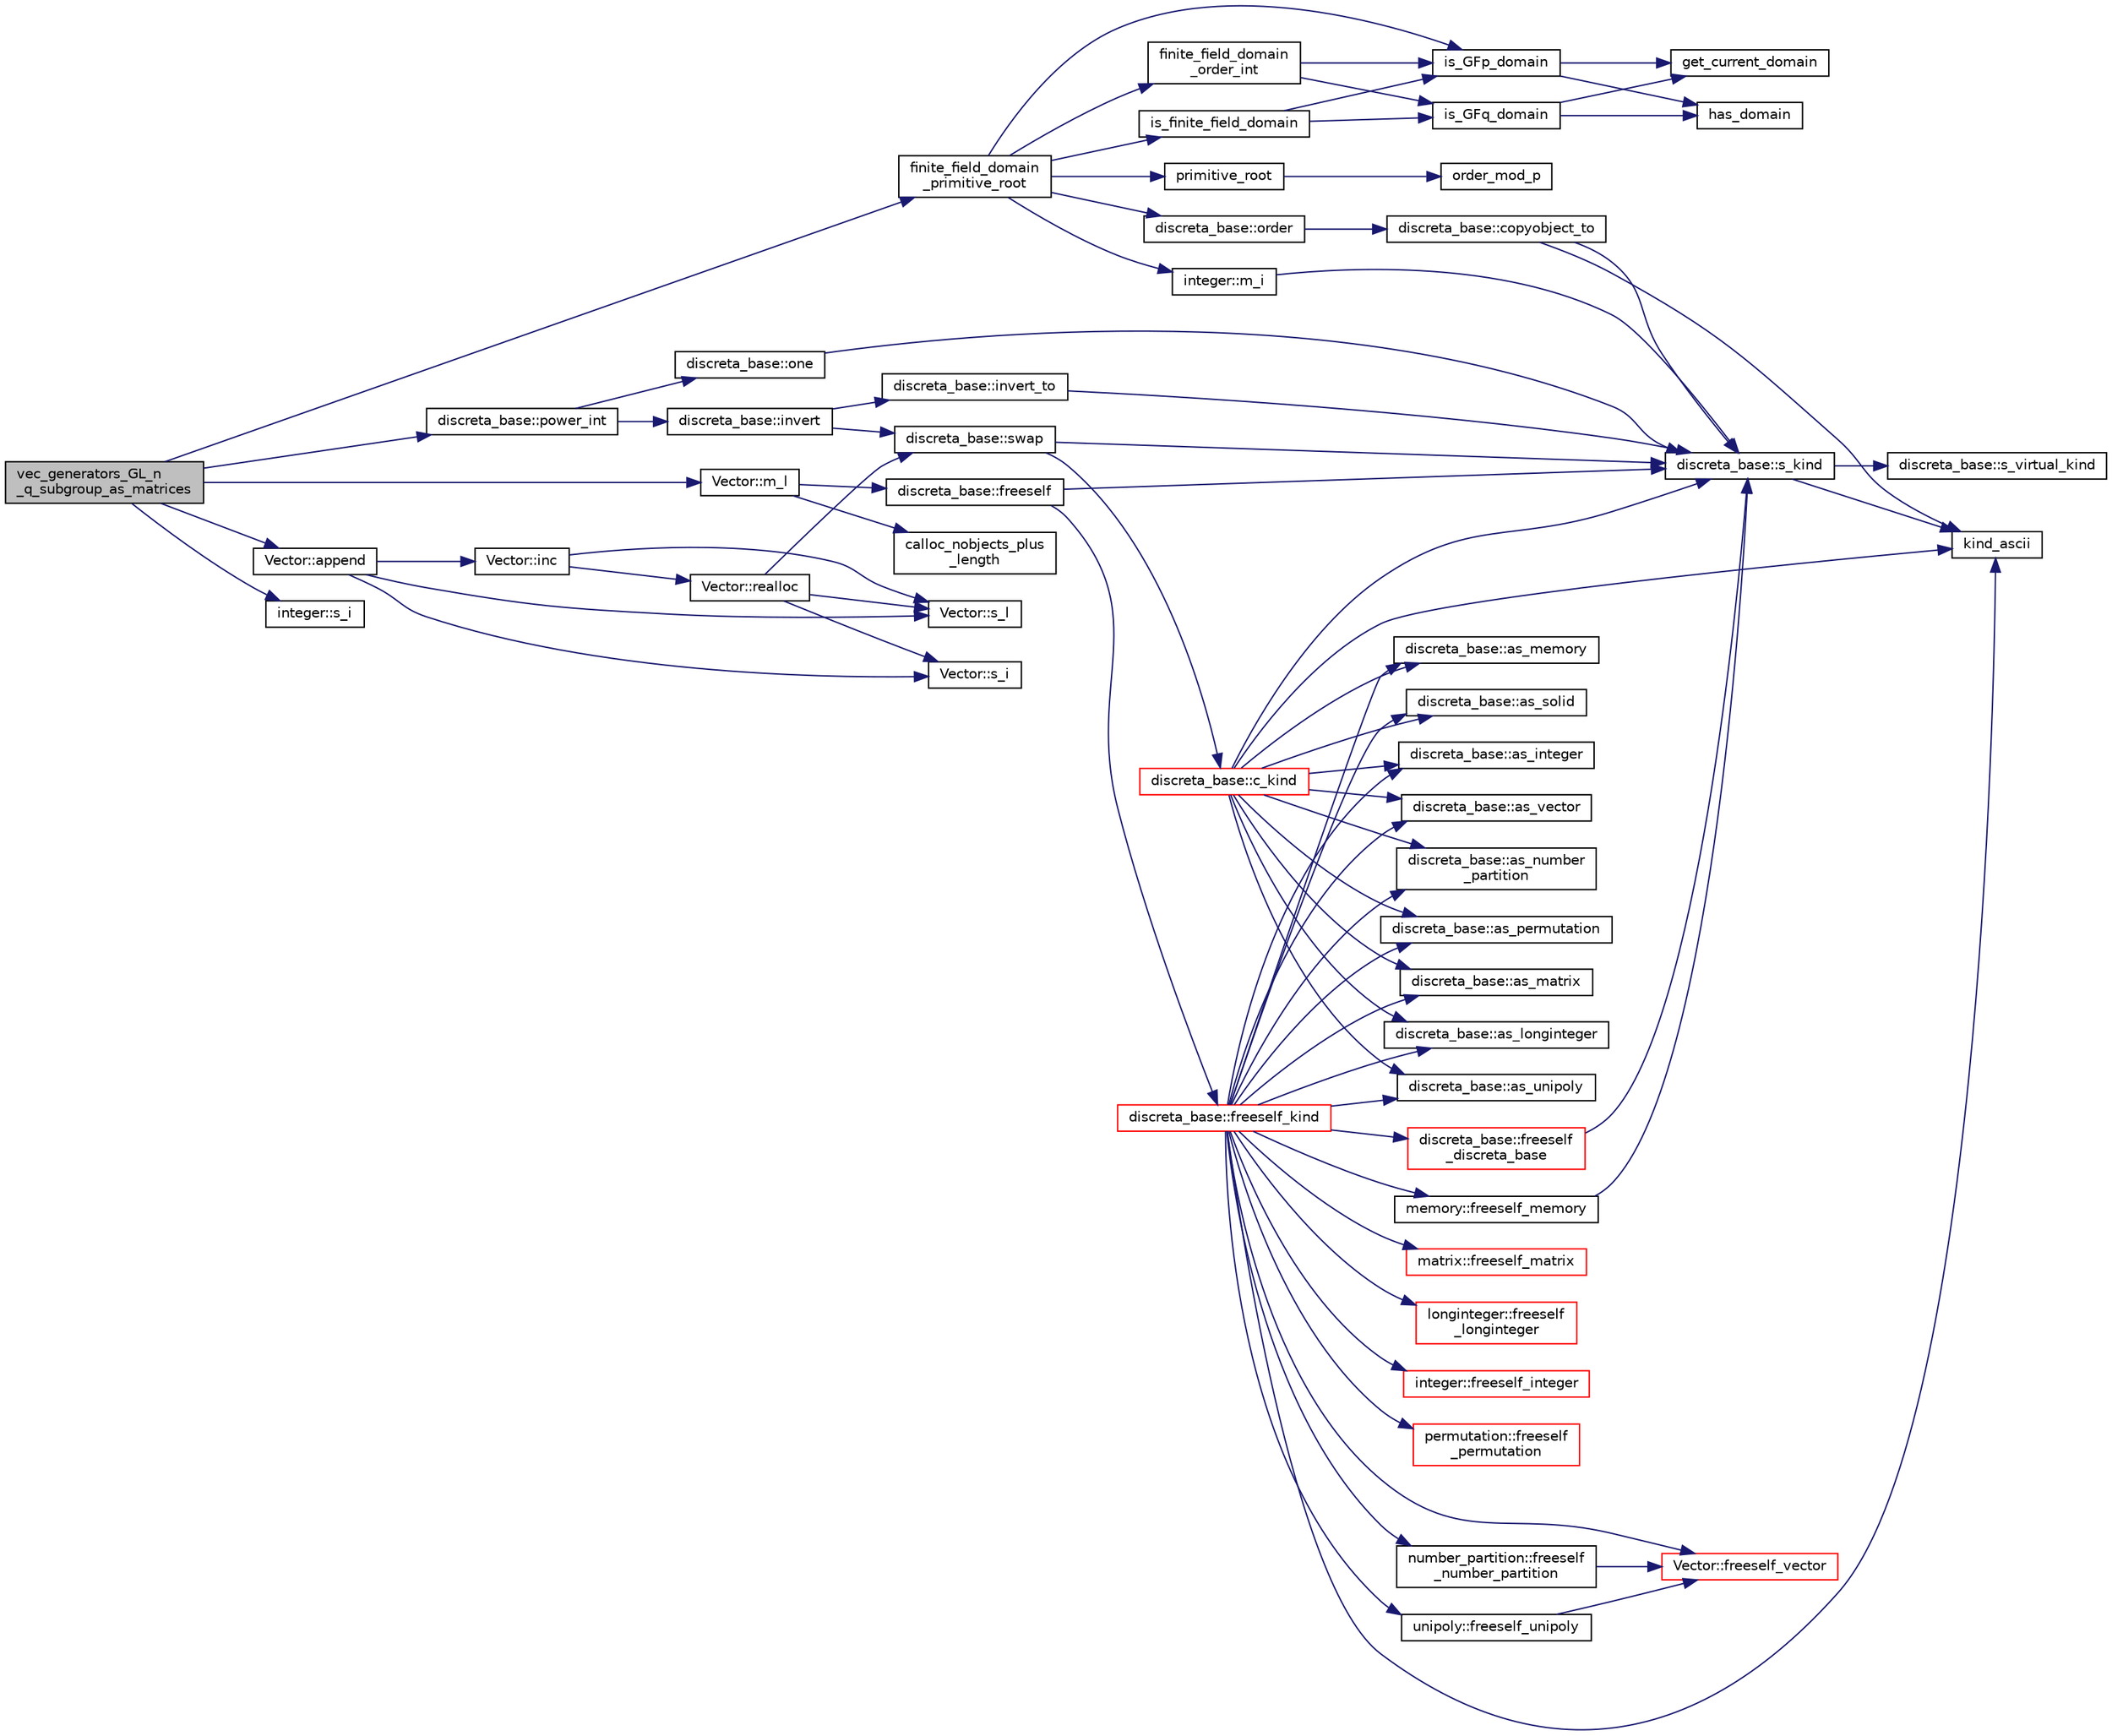 digraph "vec_generators_GL_n_q_subgroup_as_matrices"
{
  edge [fontname="Helvetica",fontsize="10",labelfontname="Helvetica",labelfontsize="10"];
  node [fontname="Helvetica",fontsize="10",shape=record];
  rankdir="LR";
  Node1804 [label="vec_generators_GL_n\l_q_subgroup_as_matrices",height=0.2,width=0.4,color="black", fillcolor="grey75", style="filled", fontcolor="black"];
  Node1804 -> Node1805 [color="midnightblue",fontsize="10",style="solid",fontname="Helvetica"];
  Node1805 [label="finite_field_domain\l_primitive_root",height=0.2,width=0.4,color="black", fillcolor="white", style="filled",URL="$d9/d60/discreta_8h.html#a555c8e00dea5b275e2b31616e8fc1116"];
  Node1805 -> Node1806 [color="midnightblue",fontsize="10",style="solid",fontname="Helvetica"];
  Node1806 [label="is_finite_field_domain",height=0.2,width=0.4,color="black", fillcolor="white", style="filled",URL="$db/d2f/domain_8_c.html#a77d0ace35941cfe84035c9a060972b2a"];
  Node1806 -> Node1807 [color="midnightblue",fontsize="10",style="solid",fontname="Helvetica"];
  Node1807 [label="is_GFp_domain",height=0.2,width=0.4,color="black", fillcolor="white", style="filled",URL="$db/d2f/domain_8_c.html#ab75527270302df466fc6f6e355775c13"];
  Node1807 -> Node1808 [color="midnightblue",fontsize="10",style="solid",fontname="Helvetica"];
  Node1808 [label="has_domain",height=0.2,width=0.4,color="black", fillcolor="white", style="filled",URL="$db/d2f/domain_8_c.html#af7df1c554310c6214b2900bf6ca7ac81"];
  Node1807 -> Node1809 [color="midnightblue",fontsize="10",style="solid",fontname="Helvetica"];
  Node1809 [label="get_current_domain",height=0.2,width=0.4,color="black", fillcolor="white", style="filled",URL="$db/d2f/domain_8_c.html#a80481fde3a59aaeeb648f8c5392269f7"];
  Node1806 -> Node1810 [color="midnightblue",fontsize="10",style="solid",fontname="Helvetica"];
  Node1810 [label="is_GFq_domain",height=0.2,width=0.4,color="black", fillcolor="white", style="filled",URL="$db/d2f/domain_8_c.html#af695b4599bda7a0400772172c9eeff64"];
  Node1810 -> Node1808 [color="midnightblue",fontsize="10",style="solid",fontname="Helvetica"];
  Node1810 -> Node1809 [color="midnightblue",fontsize="10",style="solid",fontname="Helvetica"];
  Node1805 -> Node1811 [color="midnightblue",fontsize="10",style="solid",fontname="Helvetica"];
  Node1811 [label="finite_field_domain\l_order_int",height=0.2,width=0.4,color="black", fillcolor="white", style="filled",URL="$db/d2f/domain_8_c.html#a377eb55f39803977750d92e3eaf7af26"];
  Node1811 -> Node1807 [color="midnightblue",fontsize="10",style="solid",fontname="Helvetica"];
  Node1811 -> Node1810 [color="midnightblue",fontsize="10",style="solid",fontname="Helvetica"];
  Node1805 -> Node1807 [color="midnightblue",fontsize="10",style="solid",fontname="Helvetica"];
  Node1805 -> Node1812 [color="midnightblue",fontsize="10",style="solid",fontname="Helvetica"];
  Node1812 [label="primitive_root",height=0.2,width=0.4,color="black", fillcolor="white", style="filled",URL="$de/dc5/algebra__and__number__theory_8h.html#a0b6f7619d12ff2c4e60b852b820b0972"];
  Node1812 -> Node1813 [color="midnightblue",fontsize="10",style="solid",fontname="Helvetica"];
  Node1813 [label="order_mod_p",height=0.2,width=0.4,color="black", fillcolor="white", style="filled",URL="$df/dda/number__theory_8_c.html#aa38aa7e68ab81726a4462995135456b2"];
  Node1805 -> Node1814 [color="midnightblue",fontsize="10",style="solid",fontname="Helvetica"];
  Node1814 [label="integer::m_i",height=0.2,width=0.4,color="black", fillcolor="white", style="filled",URL="$d0/de5/classinteger.html#a869091f0a0f35f5354c8c4a70250e8a9"];
  Node1814 -> Node1815 [color="midnightblue",fontsize="10",style="solid",fontname="Helvetica"];
  Node1815 [label="discreta_base::s_kind",height=0.2,width=0.4,color="black", fillcolor="white", style="filled",URL="$d7/d71/classdiscreta__base.html#a8a830025c74adbbc3362418a7c2ba157"];
  Node1815 -> Node1816 [color="midnightblue",fontsize="10",style="solid",fontname="Helvetica"];
  Node1816 [label="discreta_base::s_virtual_kind",height=0.2,width=0.4,color="black", fillcolor="white", style="filled",URL="$d7/d71/classdiscreta__base.html#a52778a6d6943a468be083d0785d418fb"];
  Node1815 -> Node1817 [color="midnightblue",fontsize="10",style="solid",fontname="Helvetica"];
  Node1817 [label="kind_ascii",height=0.2,width=0.4,color="black", fillcolor="white", style="filled",URL="$d9/d60/discreta_8h.html#ad0ce825a9f29bc6cec27e1b64cfe27bf"];
  Node1805 -> Node1818 [color="midnightblue",fontsize="10",style="solid",fontname="Helvetica"];
  Node1818 [label="discreta_base::order",height=0.2,width=0.4,color="black", fillcolor="white", style="filled",URL="$d7/d71/classdiscreta__base.html#a4ce6b54534e4882c48c051c03ac76e52"];
  Node1818 -> Node1819 [color="midnightblue",fontsize="10",style="solid",fontname="Helvetica"];
  Node1819 [label="discreta_base::copyobject_to",height=0.2,width=0.4,color="black", fillcolor="white", style="filled",URL="$d7/d71/classdiscreta__base.html#a33180628d9ced231267229b3564790f3"];
  Node1819 -> Node1815 [color="midnightblue",fontsize="10",style="solid",fontname="Helvetica"];
  Node1819 -> Node1817 [color="midnightblue",fontsize="10",style="solid",fontname="Helvetica"];
  Node1804 -> Node1820 [color="midnightblue",fontsize="10",style="solid",fontname="Helvetica"];
  Node1820 [label="discreta_base::power_int",height=0.2,width=0.4,color="black", fillcolor="white", style="filled",URL="$d7/d71/classdiscreta__base.html#a4b7be615dfc1a72b6c6a623325e77628"];
  Node1820 -> Node1821 [color="midnightblue",fontsize="10",style="solid",fontname="Helvetica"];
  Node1821 [label="discreta_base::invert",height=0.2,width=0.4,color="black", fillcolor="white", style="filled",URL="$d7/d71/classdiscreta__base.html#a3c415a064ce76e183f000912875dea74"];
  Node1821 -> Node1822 [color="midnightblue",fontsize="10",style="solid",fontname="Helvetica"];
  Node1822 [label="discreta_base::invert_to",height=0.2,width=0.4,color="black", fillcolor="white", style="filled",URL="$d7/d71/classdiscreta__base.html#a874a5ffb467f3896604a3c9bdf0cca50"];
  Node1822 -> Node1815 [color="midnightblue",fontsize="10",style="solid",fontname="Helvetica"];
  Node1821 -> Node1823 [color="midnightblue",fontsize="10",style="solid",fontname="Helvetica"];
  Node1823 [label="discreta_base::swap",height=0.2,width=0.4,color="black", fillcolor="white", style="filled",URL="$d7/d71/classdiscreta__base.html#a2e8acbb9d3476675dac5b6a583b0293e"];
  Node1823 -> Node1815 [color="midnightblue",fontsize="10",style="solid",fontname="Helvetica"];
  Node1823 -> Node1824 [color="midnightblue",fontsize="10",style="solid",fontname="Helvetica"];
  Node1824 [label="discreta_base::c_kind",height=0.2,width=0.4,color="red", fillcolor="white", style="filled",URL="$d7/d71/classdiscreta__base.html#adc2ff61589c2d083688e7a43f333cb62"];
  Node1824 -> Node1826 [color="midnightblue",fontsize="10",style="solid",fontname="Helvetica"];
  Node1826 [label="discreta_base::as_integer",height=0.2,width=0.4,color="black", fillcolor="white", style="filled",URL="$d7/d71/classdiscreta__base.html#a00d7691eaf874fd283d942692fe8dd26"];
  Node1824 -> Node1828 [color="midnightblue",fontsize="10",style="solid",fontname="Helvetica"];
  Node1828 [label="discreta_base::as_vector",height=0.2,width=0.4,color="black", fillcolor="white", style="filled",URL="$d7/d71/classdiscreta__base.html#a7bdd6cae39c380b128ee9e17e42cf020"];
  Node1824 -> Node1830 [color="midnightblue",fontsize="10",style="solid",fontname="Helvetica"];
  Node1830 [label="discreta_base::as_number\l_partition",height=0.2,width=0.4,color="black", fillcolor="white", style="filled",URL="$d7/d71/classdiscreta__base.html#a307aa09de0e925d46697707968ffab00"];
  Node1824 -> Node1832 [color="midnightblue",fontsize="10",style="solid",fontname="Helvetica"];
  Node1832 [label="discreta_base::as_permutation",height=0.2,width=0.4,color="black", fillcolor="white", style="filled",URL="$d7/d71/classdiscreta__base.html#aa4e72f36a82984239b12ae831e131098"];
  Node1824 -> Node1834 [color="midnightblue",fontsize="10",style="solid",fontname="Helvetica"];
  Node1834 [label="discreta_base::as_matrix",height=0.2,width=0.4,color="black", fillcolor="white", style="filled",URL="$d7/d71/classdiscreta__base.html#ae4d7f56d917a4707b838fbffde6467ff"];
  Node1824 -> Node1836 [color="midnightblue",fontsize="10",style="solid",fontname="Helvetica"];
  Node1836 [label="discreta_base::as_longinteger",height=0.2,width=0.4,color="black", fillcolor="white", style="filled",URL="$d7/d71/classdiscreta__base.html#a20a094639eb711b10c8694c51937f7cd"];
  Node1824 -> Node1838 [color="midnightblue",fontsize="10",style="solid",fontname="Helvetica"];
  Node1838 [label="discreta_base::as_memory",height=0.2,width=0.4,color="black", fillcolor="white", style="filled",URL="$d7/d71/classdiscreta__base.html#ad94b2d7dce0cd4fa22db57f6e79c4bd2"];
  Node1824 -> Node1840 [color="midnightblue",fontsize="10",style="solid",fontname="Helvetica"];
  Node1840 [label="discreta_base::as_unipoly",height=0.2,width=0.4,color="black", fillcolor="white", style="filled",URL="$d7/d71/classdiscreta__base.html#ad50d8027f039fe5c2478cddb243adc9d"];
  Node1824 -> Node1842 [color="midnightblue",fontsize="10",style="solid",fontname="Helvetica"];
  Node1842 [label="discreta_base::as_solid",height=0.2,width=0.4,color="black", fillcolor="white", style="filled",URL="$d7/d71/classdiscreta__base.html#a1fc5f2b85ec97ab0a69dd64903c970a5"];
  Node1824 -> Node1817 [color="midnightblue",fontsize="10",style="solid",fontname="Helvetica"];
  Node1824 -> Node1815 [color="midnightblue",fontsize="10",style="solid",fontname="Helvetica"];
  Node1820 -> Node1865 [color="midnightblue",fontsize="10",style="solid",fontname="Helvetica"];
  Node1865 [label="discreta_base::one",height=0.2,width=0.4,color="black", fillcolor="white", style="filled",URL="$d7/d71/classdiscreta__base.html#a6f5d6422a0040950415db30e39dafd19"];
  Node1865 -> Node1815 [color="midnightblue",fontsize="10",style="solid",fontname="Helvetica"];
  Node1804 -> Node1866 [color="midnightblue",fontsize="10",style="solid",fontname="Helvetica"];
  Node1866 [label="integer::s_i",height=0.2,width=0.4,color="black", fillcolor="white", style="filled",URL="$d0/de5/classinteger.html#adf28e9f94d4c844adaa950deeb80b904"];
  Node1804 -> Node1867 [color="midnightblue",fontsize="10",style="solid",fontname="Helvetica"];
  Node1867 [label="Vector::m_l",height=0.2,width=0.4,color="black", fillcolor="white", style="filled",URL="$d5/db2/class_vector.html#a00f5520c2a6b4f5282a1a8bcf8ea74eb"];
  Node1867 -> Node1868 [color="midnightblue",fontsize="10",style="solid",fontname="Helvetica"];
  Node1868 [label="discreta_base::freeself",height=0.2,width=0.4,color="black", fillcolor="white", style="filled",URL="$d7/d71/classdiscreta__base.html#a9a3c9501a562293b5667c11b9174d6e5"];
  Node1868 -> Node1869 [color="midnightblue",fontsize="10",style="solid",fontname="Helvetica"];
  Node1869 [label="discreta_base::freeself_kind",height=0.2,width=0.4,color="red", fillcolor="white", style="filled",URL="$d7/d71/classdiscreta__base.html#a63a23ada2165b3838fab719ed458cec8"];
  Node1869 -> Node1870 [color="midnightblue",fontsize="10",style="solid",fontname="Helvetica"];
  Node1870 [label="discreta_base::freeself\l_discreta_base",height=0.2,width=0.4,color="red", fillcolor="white", style="filled",URL="$d7/d71/classdiscreta__base.html#a8b1ec2cee4566034441e066dc2c027db"];
  Node1870 -> Node1815 [color="midnightblue",fontsize="10",style="solid",fontname="Helvetica"];
  Node1869 -> Node1826 [color="midnightblue",fontsize="10",style="solid",fontname="Helvetica"];
  Node1869 -> Node1874 [color="midnightblue",fontsize="10",style="solid",fontname="Helvetica"];
  Node1874 [label="integer::freeself_integer",height=0.2,width=0.4,color="red", fillcolor="white", style="filled",URL="$d0/de5/classinteger.html#a02eb557612c9db1820dd75a77151edc0"];
  Node1869 -> Node1828 [color="midnightblue",fontsize="10",style="solid",fontname="Helvetica"];
  Node1869 -> Node1875 [color="midnightblue",fontsize="10",style="solid",fontname="Helvetica"];
  Node1875 [label="Vector::freeself_vector",height=0.2,width=0.4,color="red", fillcolor="white", style="filled",URL="$d5/db2/class_vector.html#ad55c58937ca8fb342247a2c0fb572d20"];
  Node1869 -> Node1830 [color="midnightblue",fontsize="10",style="solid",fontname="Helvetica"];
  Node1869 -> Node1877 [color="midnightblue",fontsize="10",style="solid",fontname="Helvetica"];
  Node1877 [label="number_partition::freeself\l_number_partition",height=0.2,width=0.4,color="black", fillcolor="white", style="filled",URL="$df/d50/classnumber__partition.html#aa74111c1c8cd218b654e7b7c1ca42eb5"];
  Node1877 -> Node1875 [color="midnightblue",fontsize="10",style="solid",fontname="Helvetica"];
  Node1869 -> Node1832 [color="midnightblue",fontsize="10",style="solid",fontname="Helvetica"];
  Node1869 -> Node1878 [color="midnightblue",fontsize="10",style="solid",fontname="Helvetica"];
  Node1878 [label="permutation::freeself\l_permutation",height=0.2,width=0.4,color="red", fillcolor="white", style="filled",URL="$d0/d08/classpermutation.html#a1f86343fa765d71c976d79e5ce372c12"];
  Node1869 -> Node1834 [color="midnightblue",fontsize="10",style="solid",fontname="Helvetica"];
  Node1869 -> Node1879 [color="midnightblue",fontsize="10",style="solid",fontname="Helvetica"];
  Node1879 [label="matrix::freeself_matrix",height=0.2,width=0.4,color="red", fillcolor="white", style="filled",URL="$d1/d8d/classmatrix.html#ab47d61820499f35c15bf82fb6a3b9bd1"];
  Node1869 -> Node1836 [color="midnightblue",fontsize="10",style="solid",fontname="Helvetica"];
  Node1869 -> Node1881 [color="midnightblue",fontsize="10",style="solid",fontname="Helvetica"];
  Node1881 [label="longinteger::freeself\l_longinteger",height=0.2,width=0.4,color="red", fillcolor="white", style="filled",URL="$d3/d71/classlonginteger.html#a82006f4b7c6bf897de0387497e16c219"];
  Node1869 -> Node1838 [color="midnightblue",fontsize="10",style="solid",fontname="Helvetica"];
  Node1869 -> Node1883 [color="midnightblue",fontsize="10",style="solid",fontname="Helvetica"];
  Node1883 [label="memory::freeself_memory",height=0.2,width=0.4,color="black", fillcolor="white", style="filled",URL="$d8/d99/classmemory.html#a19366f9105d79a0e818cc19255d7ef4f"];
  Node1883 -> Node1815 [color="midnightblue",fontsize="10",style="solid",fontname="Helvetica"];
  Node1869 -> Node1840 [color="midnightblue",fontsize="10",style="solid",fontname="Helvetica"];
  Node1869 -> Node1884 [color="midnightblue",fontsize="10",style="solid",fontname="Helvetica"];
  Node1884 [label="unipoly::freeself_unipoly",height=0.2,width=0.4,color="black", fillcolor="white", style="filled",URL="$d1/d89/classunipoly.html#aad315db6c6adb555a0c63877aab7d27e"];
  Node1884 -> Node1875 [color="midnightblue",fontsize="10",style="solid",fontname="Helvetica"];
  Node1869 -> Node1842 [color="midnightblue",fontsize="10",style="solid",fontname="Helvetica"];
  Node1869 -> Node1817 [color="midnightblue",fontsize="10",style="solid",fontname="Helvetica"];
  Node1868 -> Node1815 [color="midnightblue",fontsize="10",style="solid",fontname="Helvetica"];
  Node1867 -> Node1895 [color="midnightblue",fontsize="10",style="solid",fontname="Helvetica"];
  Node1895 [label="calloc_nobjects_plus\l_length",height=0.2,width=0.4,color="black", fillcolor="white", style="filled",URL="$d9/d60/discreta_8h.html#a71599d54c8c17dfa065a363f5cdd0aa4"];
  Node1804 -> Node1896 [color="midnightblue",fontsize="10",style="solid",fontname="Helvetica"];
  Node1896 [label="Vector::append",height=0.2,width=0.4,color="black", fillcolor="white", style="filled",URL="$d5/db2/class_vector.html#aec80be90cd2cbfe79267220113b679c4"];
  Node1896 -> Node1897 [color="midnightblue",fontsize="10",style="solid",fontname="Helvetica"];
  Node1897 [label="Vector::s_l",height=0.2,width=0.4,color="black", fillcolor="white", style="filled",URL="$d5/db2/class_vector.html#ad2dc082288f858d22a528832289e0704"];
  Node1896 -> Node1898 [color="midnightblue",fontsize="10",style="solid",fontname="Helvetica"];
  Node1898 [label="Vector::inc",height=0.2,width=0.4,color="black", fillcolor="white", style="filled",URL="$d5/db2/class_vector.html#a5f6fe0531bc3d9829becd8503e4156a3"];
  Node1898 -> Node1899 [color="midnightblue",fontsize="10",style="solid",fontname="Helvetica"];
  Node1899 [label="Vector::realloc",height=0.2,width=0.4,color="black", fillcolor="white", style="filled",URL="$d5/db2/class_vector.html#a00aff28a4a7cacc8c5aaf44b6f3fb3a5"];
  Node1899 -> Node1897 [color="midnightblue",fontsize="10",style="solid",fontname="Helvetica"];
  Node1899 -> Node1854 [color="midnightblue",fontsize="10",style="solid",fontname="Helvetica"];
  Node1854 [label="Vector::s_i",height=0.2,width=0.4,color="black", fillcolor="white", style="filled",URL="$d5/db2/class_vector.html#a1c4fe1752523df8119f70dd550244871"];
  Node1899 -> Node1823 [color="midnightblue",fontsize="10",style="solid",fontname="Helvetica"];
  Node1898 -> Node1897 [color="midnightblue",fontsize="10",style="solid",fontname="Helvetica"];
  Node1896 -> Node1854 [color="midnightblue",fontsize="10",style="solid",fontname="Helvetica"];
}

